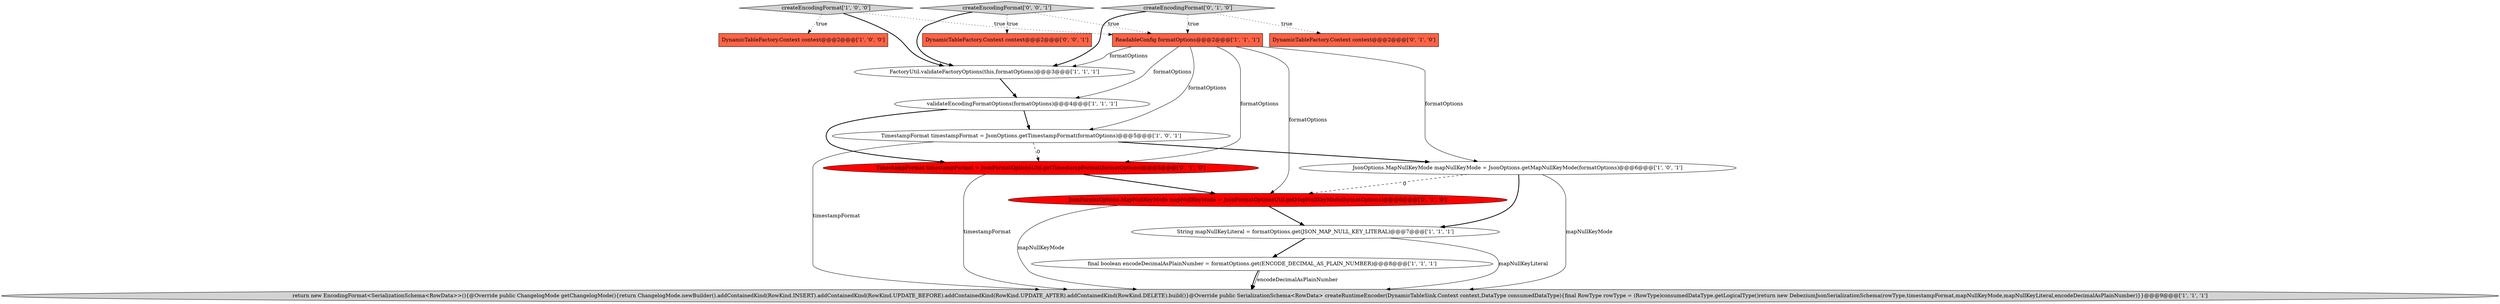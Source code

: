 digraph {
3 [style = filled, label = "String mapNullKeyLiteral = formatOptions.get(JSON_MAP_NULL_KEY_LITERAL)@@@7@@@['1', '1', '1']", fillcolor = white, shape = ellipse image = "AAA0AAABBB1BBB"];
1 [style = filled, label = "final boolean encodeDecimalAsPlainNumber = formatOptions.get(ENCODE_DECIMAL_AS_PLAIN_NUMBER)@@@8@@@['1', '1', '1']", fillcolor = white, shape = ellipse image = "AAA0AAABBB1BBB"];
4 [style = filled, label = "ReadableConfig formatOptions@@@2@@@['1', '1', '1']", fillcolor = tomato, shape = box image = "AAA0AAABBB1BBB"];
6 [style = filled, label = "TimestampFormat timestampFormat = JsonOptions.getTimestampFormat(formatOptions)@@@5@@@['1', '0', '1']", fillcolor = white, shape = ellipse image = "AAA0AAABBB1BBB"];
11 [style = filled, label = "JsonFormatOptions.MapNullKeyMode mapNullKeyMode = JsonFormatOptionsUtil.getMapNullKeyMode(formatOptions)@@@6@@@['0', '1', '0']", fillcolor = red, shape = ellipse image = "AAA1AAABBB2BBB"];
2 [style = filled, label = "JsonOptions.MapNullKeyMode mapNullKeyMode = JsonOptions.getMapNullKeyMode(formatOptions)@@@6@@@['1', '0', '1']", fillcolor = white, shape = ellipse image = "AAA0AAABBB1BBB"];
5 [style = filled, label = "createEncodingFormat['1', '0', '0']", fillcolor = lightgray, shape = diamond image = "AAA0AAABBB1BBB"];
13 [style = filled, label = "TimestampFormat timestampFormat = JsonFormatOptionsUtil.getTimestampFormat(formatOptions)@@@5@@@['0', '1', '0']", fillcolor = red, shape = ellipse image = "AAA1AAABBB2BBB"];
8 [style = filled, label = "validateEncodingFormatOptions(formatOptions)@@@4@@@['1', '1', '1']", fillcolor = white, shape = ellipse image = "AAA0AAABBB1BBB"];
7 [style = filled, label = "return new EncodingFormat<SerializationSchema<RowData>>(){@Override public ChangelogMode getChangelogMode(){return ChangelogMode.newBuilder().addContainedKind(RowKind.INSERT).addContainedKind(RowKind.UPDATE_BEFORE).addContainedKind(RowKind.UPDATE_AFTER).addContainedKind(RowKind.DELETE).build()}@Override public SerializationSchema<RowData> createRuntimeEncoder(DynamicTableSink.Context context,DataType consumedDataType){final RowType rowType = (RowType)consumedDataType.getLogicalType()return new DebeziumJsonSerializationSchema(rowType,timestampFormat,mapNullKeyMode,mapNullKeyLiteral,encodeDecimalAsPlainNumber)}}@@@9@@@['1', '1', '1']", fillcolor = lightgray, shape = ellipse image = "AAA0AAABBB1BBB"];
0 [style = filled, label = "DynamicTableFactory.Context context@@@2@@@['1', '0', '0']", fillcolor = tomato, shape = box image = "AAA0AAABBB1BBB"];
12 [style = filled, label = "createEncodingFormat['0', '1', '0']", fillcolor = lightgray, shape = diamond image = "AAA0AAABBB2BBB"];
9 [style = filled, label = "FactoryUtil.validateFactoryOptions(this,formatOptions)@@@3@@@['1', '1', '1']", fillcolor = white, shape = ellipse image = "AAA0AAABBB1BBB"];
14 [style = filled, label = "DynamicTableFactory.Context context@@@2@@@['0', '0', '1']", fillcolor = tomato, shape = box image = "AAA0AAABBB3BBB"];
10 [style = filled, label = "DynamicTableFactory.Context context@@@2@@@['0', '1', '0']", fillcolor = tomato, shape = box image = "AAA0AAABBB2BBB"];
15 [style = filled, label = "createEncodingFormat['0', '0', '1']", fillcolor = lightgray, shape = diamond image = "AAA0AAABBB3BBB"];
2->7 [style = solid, label="mapNullKeyMode"];
4->11 [style = solid, label="formatOptions"];
3->1 [style = bold, label=""];
13->7 [style = solid, label="timestampFormat"];
5->9 [style = bold, label=""];
2->3 [style = bold, label=""];
8->6 [style = bold, label=""];
5->0 [style = dotted, label="true"];
15->14 [style = dotted, label="true"];
9->8 [style = bold, label=""];
12->9 [style = bold, label=""];
1->7 [style = bold, label=""];
1->7 [style = solid, label="encodeDecimalAsPlainNumber"];
13->11 [style = bold, label=""];
15->4 [style = dotted, label="true"];
5->4 [style = dotted, label="true"];
6->2 [style = bold, label=""];
4->9 [style = solid, label="formatOptions"];
4->13 [style = solid, label="formatOptions"];
6->13 [style = dashed, label="0"];
4->6 [style = solid, label="formatOptions"];
4->8 [style = solid, label="formatOptions"];
12->10 [style = dotted, label="true"];
11->3 [style = bold, label=""];
15->9 [style = bold, label=""];
4->2 [style = solid, label="formatOptions"];
2->11 [style = dashed, label="0"];
3->7 [style = solid, label="mapNullKeyLiteral"];
12->4 [style = dotted, label="true"];
6->7 [style = solid, label="timestampFormat"];
11->7 [style = solid, label="mapNullKeyMode"];
8->13 [style = bold, label=""];
}
